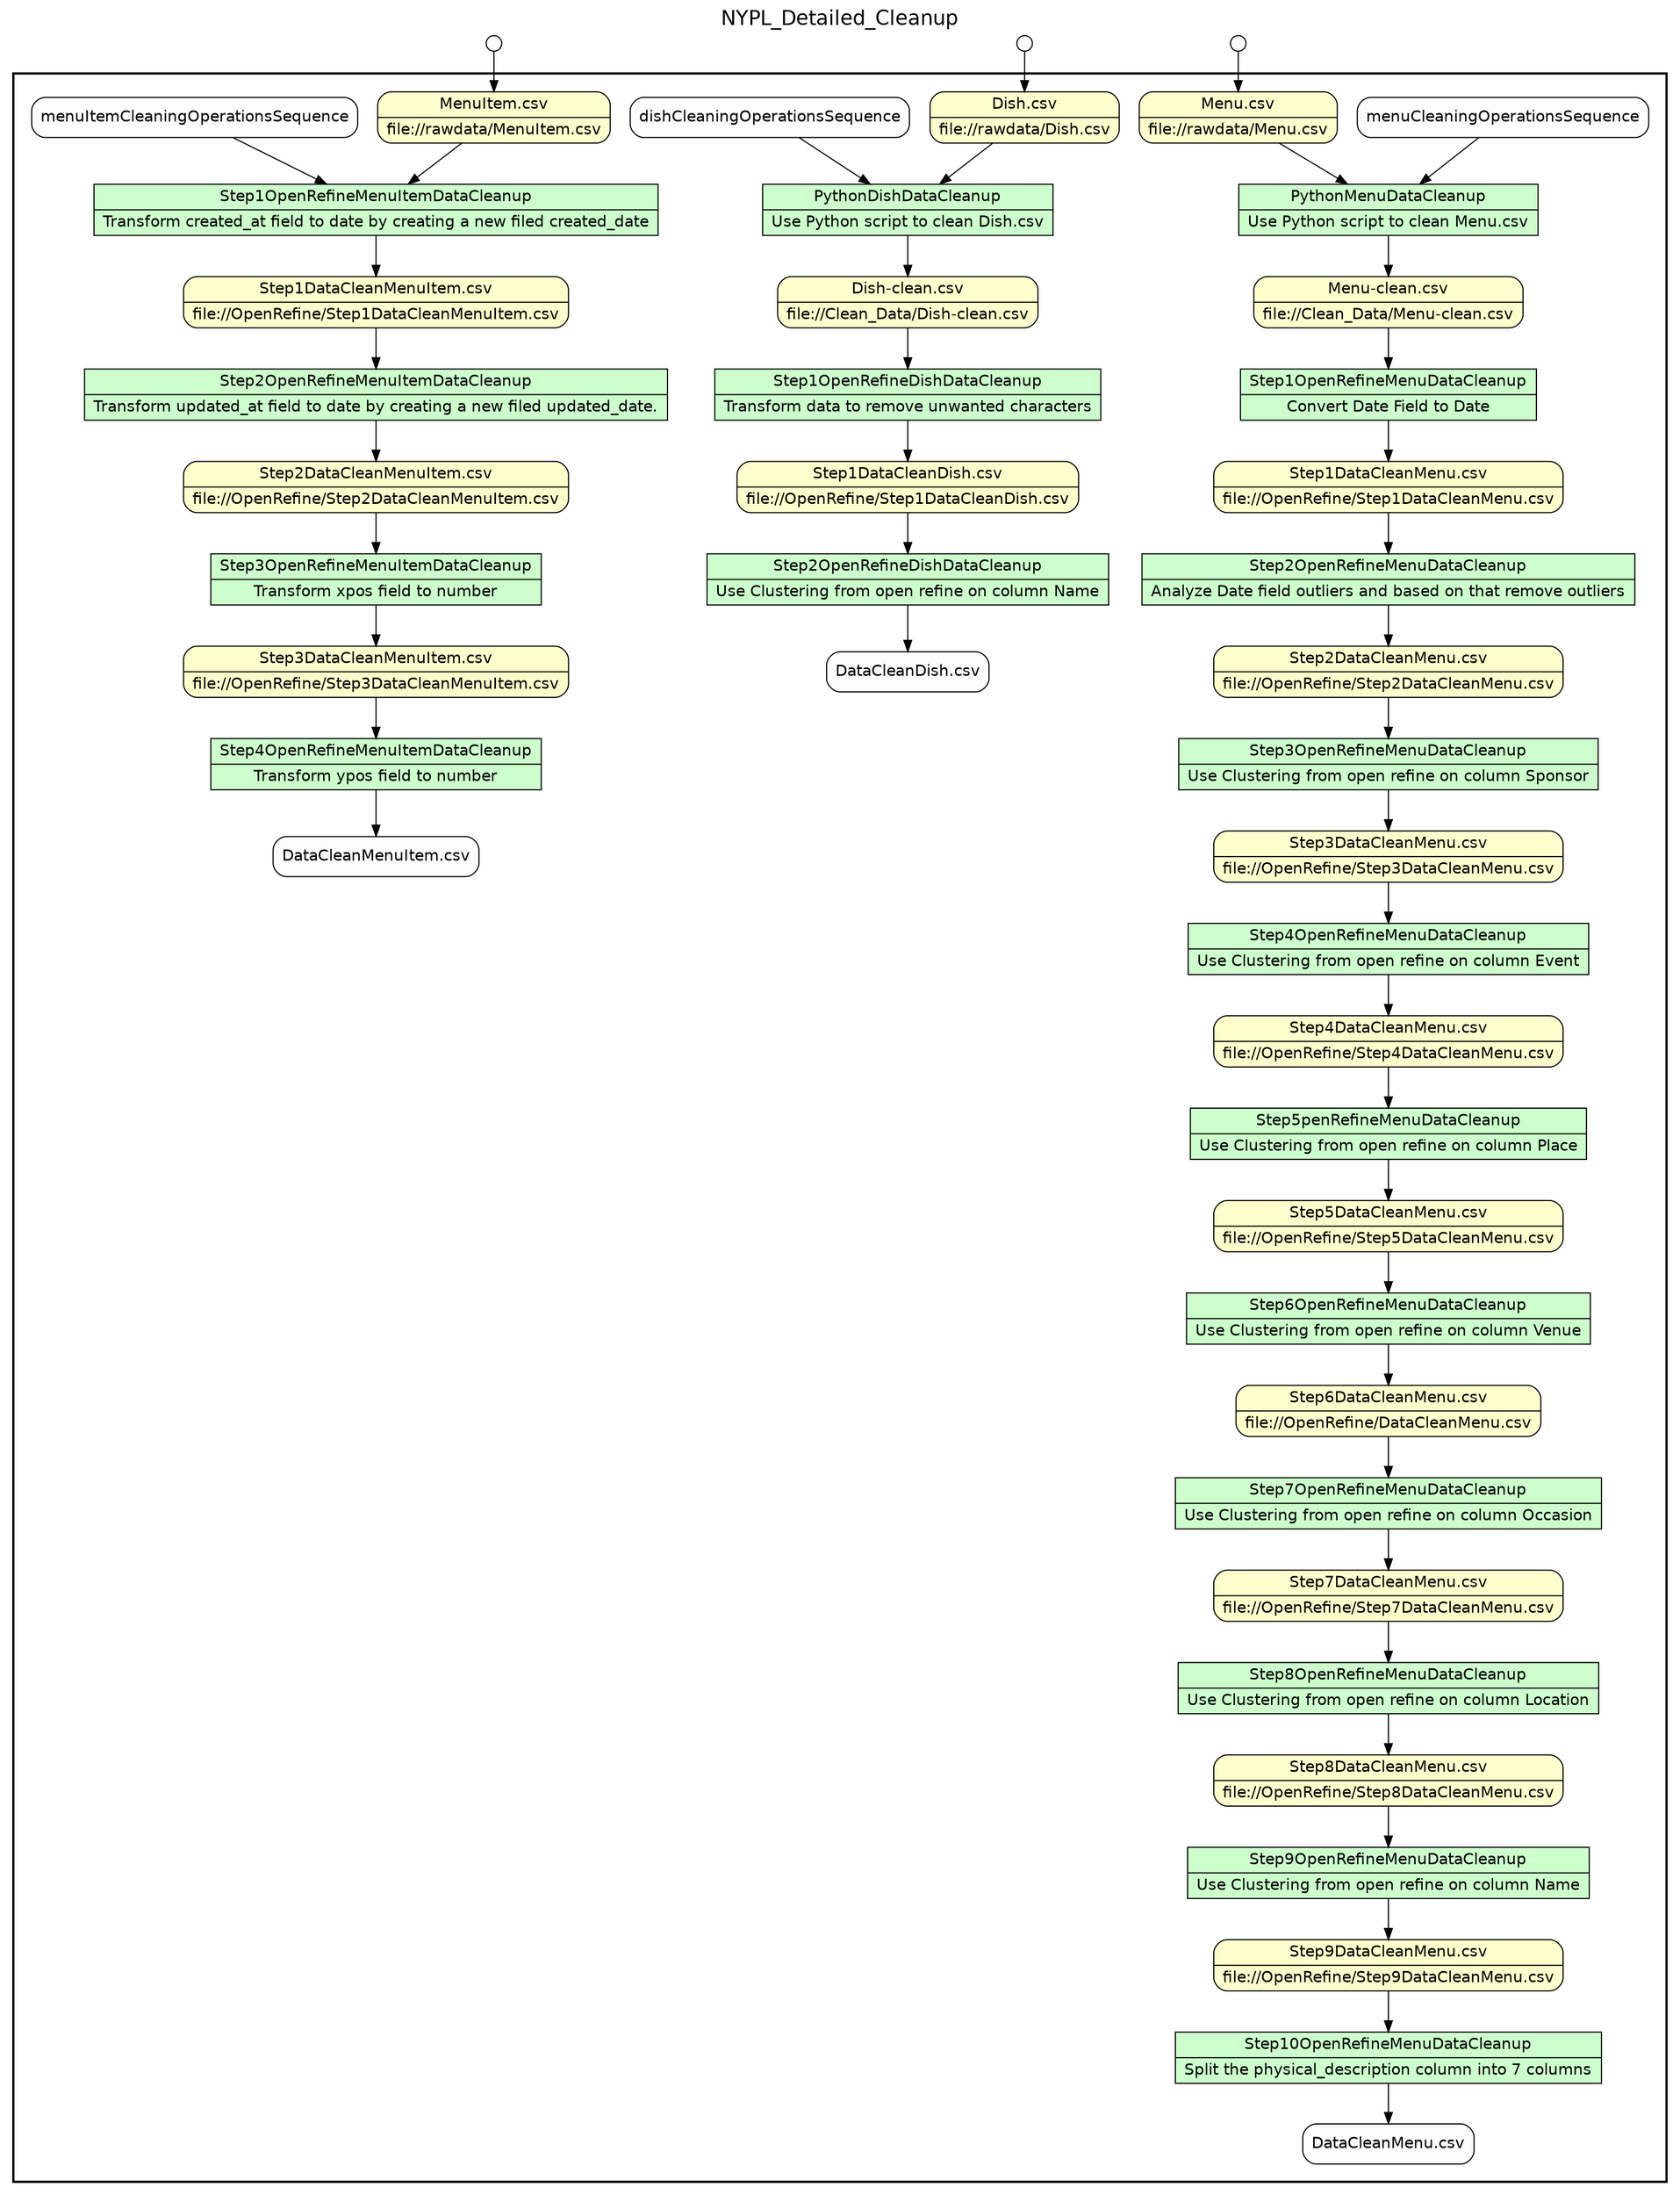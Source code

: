 
/* Start of top-level graph */
digraph Workflow {
rankdir=TB

/* Title for graph */
fontname=Helvetica; fontsize=18; labelloc=t
label=NYPL_Detailed_Cleanup

/* Start of double cluster for drawing box around nodes in workflow */
subgraph cluster_workflow_box_outer { label=""; color=black; penwidth=2
subgraph cluster_workflow_box_inner { label=""; penwidth=0

/* Style for nodes representing atomic programs in workflow */
node[shape=box style=filled fillcolor="#CCFFCC" peripheries=1 fontname=Helvetica]

/* Nodes representing atomic programs in workflow */
PythonMenuDataCleanup [shape=record rankdir=LR label="{<f0> PythonMenuDataCleanup |<f1> Use Python script to clean Menu.csv}"];
Step1OpenRefineMenuDataCleanup [shape=record rankdir=LR label="{<f0> Step1OpenRefineMenuDataCleanup |<f1> Convert Date Field to Date}"];
Step2OpenRefineMenuDataCleanup [shape=record rankdir=LR label="{<f0> Step2OpenRefineMenuDataCleanup |<f1> Analyze Date field outliers and based on that remove outliers}"];
Step3OpenRefineMenuDataCleanup [shape=record rankdir=LR label="{<f0> Step3OpenRefineMenuDataCleanup |<f1> Use Clustering from open refine on column Sponsor}"];
Step4OpenRefineMenuDataCleanup [shape=record rankdir=LR label="{<f0> Step4OpenRefineMenuDataCleanup |<f1> Use Clustering from open refine on column Event}"];
Step5penRefineMenuDataCleanup [shape=record rankdir=LR label="{<f0> Step5penRefineMenuDataCleanup |<f1> Use Clustering from open refine on column Place}"];
Step6OpenRefineMenuDataCleanup [shape=record rankdir=LR label="{<f0> Step6OpenRefineMenuDataCleanup |<f1> Use Clustering from open refine on column Venue}"];
Step7OpenRefineMenuDataCleanup [shape=record rankdir=LR label="{<f0> Step7OpenRefineMenuDataCleanup |<f1> Use Clustering from open refine on column Occasion}"];
Step8OpenRefineMenuDataCleanup [shape=record rankdir=LR label="{<f0> Step8OpenRefineMenuDataCleanup |<f1> Use Clustering from open refine on column Location}"];
Step9OpenRefineMenuDataCleanup [shape=record rankdir=LR label="{<f0> Step9OpenRefineMenuDataCleanup |<f1> Use Clustering from open refine on column Name}"];
Step10OpenRefineMenuDataCleanup [shape=record rankdir=LR label="{<f0> Step10OpenRefineMenuDataCleanup |<f1> Split the physical_description column into 7 columns}"];
PythonDishDataCleanup [shape=record rankdir=LR label="{<f0> PythonDishDataCleanup |<f1> Use Python script to clean Dish.csv}"];
Step1OpenRefineDishDataCleanup [shape=record rankdir=LR label="{<f0> Step1OpenRefineDishDataCleanup |<f1> Transform data to remove unwanted characters}"];
Step2OpenRefineDishDataCleanup [shape=record rankdir=LR label="{<f0> Step2OpenRefineDishDataCleanup |<f1> Use Clustering from open refine on column Name}"];
Step1OpenRefineMenuItemDataCleanup [shape=record rankdir=LR label="{<f0> Step1OpenRefineMenuItemDataCleanup |<f1> Transform created_at field to date by creating a new filed created_date}"];
Step2OpenRefineMenuItemDataCleanup [shape=record rankdir=LR label="{<f0> Step2OpenRefineMenuItemDataCleanup |<f1> Transform updated_at field to date by creating a new filed updated_date.}"];
Step3OpenRefineMenuItemDataCleanup [shape=record rankdir=LR label="{<f0> Step3OpenRefineMenuItemDataCleanup |<f1> Transform xpos field to number}"];
Step4OpenRefineMenuItemDataCleanup [shape=record rankdir=LR label="{<f0> Step4OpenRefineMenuItemDataCleanup |<f1> Transform ypos field to number}"];

/* Style for nodes representing non-parameter data channels in workflow */
node[shape=box style="rounded,filled" fillcolor="#FFFFCC" peripheries=1 fontname=Helvetica]

/* Nodes for non-parameter data channels in workflow */
"Menu.csv" [shape=record rankdir=LR label="{<f0> Menu.csv |<f1> file\://rawdata/Menu.csv}"];
"Menu-clean.csv" [shape=record rankdir=LR label="{<f0> Menu-clean.csv |<f1> file\://Clean_Data/Menu-clean.csv}"];
"Step1DataCleanMenu.csv" [shape=record rankdir=LR label="{<f0> Step1DataCleanMenu.csv |<f1> file\://OpenRefine/Step1DataCleanMenu.csv}"];
"Step2DataCleanMenu.csv" [shape=record rankdir=LR label="{<f0> Step2DataCleanMenu.csv |<f1> file\://OpenRefine/Step2DataCleanMenu.csv}"];
"Step3DataCleanMenu.csv" [shape=record rankdir=LR label="{<f0> Step3DataCleanMenu.csv |<f1> file\://OpenRefine/Step3DataCleanMenu.csv}"];
"Step4DataCleanMenu.csv" [shape=record rankdir=LR label="{<f0> Step4DataCleanMenu.csv |<f1> file\://OpenRefine/Step4DataCleanMenu.csv}"];
"Step5DataCleanMenu.csv" [shape=record rankdir=LR label="{<f0> Step5DataCleanMenu.csv |<f1> file\://OpenRefine/Step5DataCleanMenu.csv}"];
"Step6DataCleanMenu.csv" [shape=record rankdir=LR label="{<f0> Step6DataCleanMenu.csv |<f1> file\://OpenRefine/DataCleanMenu.csv}"];
"Step7DataCleanMenu.csv" [shape=record rankdir=LR label="{<f0> Step7DataCleanMenu.csv |<f1> file\://OpenRefine/Step7DataCleanMenu.csv}"];
"Step8DataCleanMenu.csv" [shape=record rankdir=LR label="{<f0> Step8DataCleanMenu.csv |<f1> file\://OpenRefine/Step8DataCleanMenu.csv}"];
"Step9DataCleanMenu.csv" [shape=record rankdir=LR label="{<f0> Step9DataCleanMenu.csv |<f1> file\://OpenRefine/Step9DataCleanMenu.csv}"];
"Dish.csv" [shape=record rankdir=LR label="{<f0> Dish.csv |<f1> file\://rawdata/Dish.csv}"];
"Dish-clean.csv" [shape=record rankdir=LR label="{<f0> Dish-clean.csv |<f1> file\://Clean_Data/Dish-clean.csv}"];
"Step1DataCleanDish.csv" [shape=record rankdir=LR label="{<f0> Step1DataCleanDish.csv |<f1> file\://OpenRefine/Step1DataCleanDish.csv}"];
"MenuItem.csv" [shape=record rankdir=LR label="{<f0> MenuItem.csv |<f1> file\://rawdata/MenuItem.csv}"];
"Step1DataCleanMenuItem.csv" [shape=record rankdir=LR label="{<f0> Step1DataCleanMenuItem.csv |<f1> file\://OpenRefine/Step1DataCleanMenuItem.csv}"];
"Step2DataCleanMenuItem.csv" [shape=record rankdir=LR label="{<f0> Step2DataCleanMenuItem.csv |<f1> file\://OpenRefine/Step2DataCleanMenuItem.csv}"];
"Step3DataCleanMenuItem.csv" [shape=record rankdir=LR label="{<f0> Step3DataCleanMenuItem.csv |<f1> file\://OpenRefine/Step3DataCleanMenuItem.csv}"];

/* Style for nodes representing parameter channels in workflow */
node[shape=box style="rounded,filled" fillcolor="#FCFCFC" peripheries=1 fontname=Helvetica]

/* Nodes representing parameter channels in workflow */

/* Edges representing connections between programs and channels */
PythonMenuDataCleanup -> "Menu-clean.csv"
"Menu.csv" -> PythonMenuDataCleanup
menuCleaningOperationsSequence -> PythonMenuDataCleanup
Step1OpenRefineMenuDataCleanup -> "Step1DataCleanMenu.csv"
"Menu-clean.csv" -> Step1OpenRefineMenuDataCleanup
Step2OpenRefineMenuDataCleanup -> "Step2DataCleanMenu.csv"
"Step1DataCleanMenu.csv" -> Step2OpenRefineMenuDataCleanup
Step3OpenRefineMenuDataCleanup -> "Step3DataCleanMenu.csv"
"Step2DataCleanMenu.csv" -> Step3OpenRefineMenuDataCleanup
Step4OpenRefineMenuDataCleanup -> "Step4DataCleanMenu.csv"
"Step3DataCleanMenu.csv" -> Step4OpenRefineMenuDataCleanup
Step5penRefineMenuDataCleanup -> "Step5DataCleanMenu.csv"
"Step4DataCleanMenu.csv" -> Step5penRefineMenuDataCleanup
Step6OpenRefineMenuDataCleanup -> "Step6DataCleanMenu.csv"
"Step5DataCleanMenu.csv" -> Step6OpenRefineMenuDataCleanup
Step7OpenRefineMenuDataCleanup -> "Step7DataCleanMenu.csv"
"Step6DataCleanMenu.csv" -> Step7OpenRefineMenuDataCleanup
Step8OpenRefineMenuDataCleanup -> "Step8DataCleanMenu.csv"
"Step7DataCleanMenu.csv" -> Step8OpenRefineMenuDataCleanup
Step9OpenRefineMenuDataCleanup -> "Step9DataCleanMenu.csv"
"Step8DataCleanMenu.csv" -> Step9OpenRefineMenuDataCleanup
Step10OpenRefineMenuDataCleanup -> "DataCleanMenu.csv"
"Step9DataCleanMenu.csv" -> Step10OpenRefineMenuDataCleanup
PythonDishDataCleanup -> "Dish-clean.csv"
"Dish.csv" -> PythonDishDataCleanup
dishCleaningOperationsSequence -> PythonDishDataCleanup
Step1OpenRefineDishDataCleanup -> "Step1DataCleanDish.csv"
"Dish-clean.csv" -> Step1OpenRefineDishDataCleanup
Step2OpenRefineDishDataCleanup -> "DataCleanDish.csv"
"Step1DataCleanDish.csv" -> Step2OpenRefineDishDataCleanup
Step1OpenRefineMenuItemDataCleanup -> "Step1DataCleanMenuItem.csv"
"MenuItem.csv" -> Step1OpenRefineMenuItemDataCleanup
menuItemCleaningOperationsSequence -> Step1OpenRefineMenuItemDataCleanup
Step2OpenRefineMenuItemDataCleanup -> "Step2DataCleanMenuItem.csv"
"Step1DataCleanMenuItem.csv" -> Step2OpenRefineMenuItemDataCleanup
Step3OpenRefineMenuItemDataCleanup -> "Step3DataCleanMenuItem.csv"
"Step2DataCleanMenuItem.csv" -> Step3OpenRefineMenuItemDataCleanup
Step4OpenRefineMenuItemDataCleanup -> "DataCleanMenuItem.csv"
"Step3DataCleanMenuItem.csv" -> Step4OpenRefineMenuItemDataCleanup

/* End of double cluster for drawing box around nodes in workflow */
}}

/* Style for nodes representing workflow input ports */
node[shape=circle style="rounded,filled" fillcolor="#FFFFFF" peripheries=1 fontname=Helvetica width=0.2]

/* Nodes representing workflow input ports */
"Menu.csv_input_port" [label=""]
"Dish.csv_input_port" [label=""]
"MenuItem.csv_input_port" [label=""]

/* Edges from input ports to channels */
"Menu.csv_input_port" -> "Menu.csv"
"Dish.csv_input_port" -> "Dish.csv"
"MenuItem.csv_input_port" -> "MenuItem.csv"

/* End of top-level graph */
}
